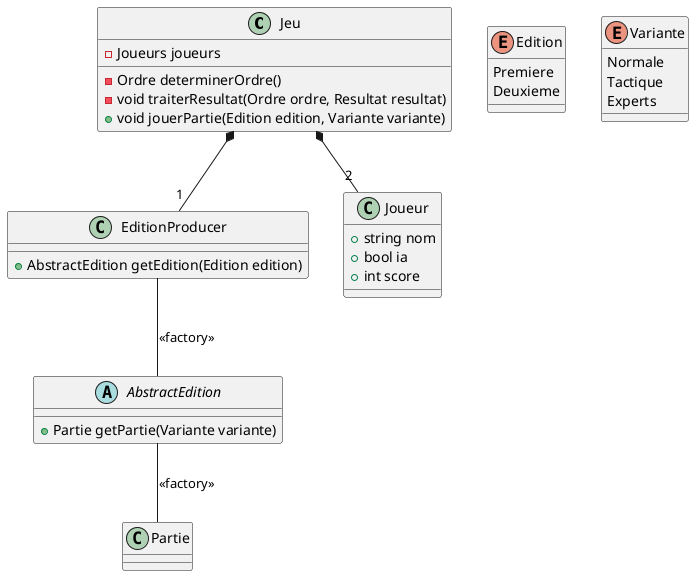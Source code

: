 @startuml SchottenTotten
class Jeu {
  - Joueurs joueurs
  - Ordre determinerOrdre()
  - void traiterResultat(Ordre ordre, Resultat resultat)
  + void jouerPartie(Edition edition, Variante variante)
}

class EditionProducer {
  + AbstractEdition getEdition(Edition edition)
}

abstract AbstractEdition {
  + Partie getPartie(Variante variante)
}

enum Edition {
  Premiere
  Deuxieme
}

enum Variante {
  Normale 
  Tactique
  Experts
}

' class PremiereFactory {
' }

' class DeuxiemeFactory {
' }

class Joueur {
  + string nom
  + bool ia
  + int score
}

' PremiereFactory --|> AbstractEdition
' DeuxiemeFactory --|> AbstractEdition
Jeu *--"2" Joueur
Jeu *--"1" EditionProducer
' Jeu *--"n" Partie

EditionProducer -- AbstractEdition : <<factory>>
AbstractEdition -- Partie : <<factory>>
@enduml